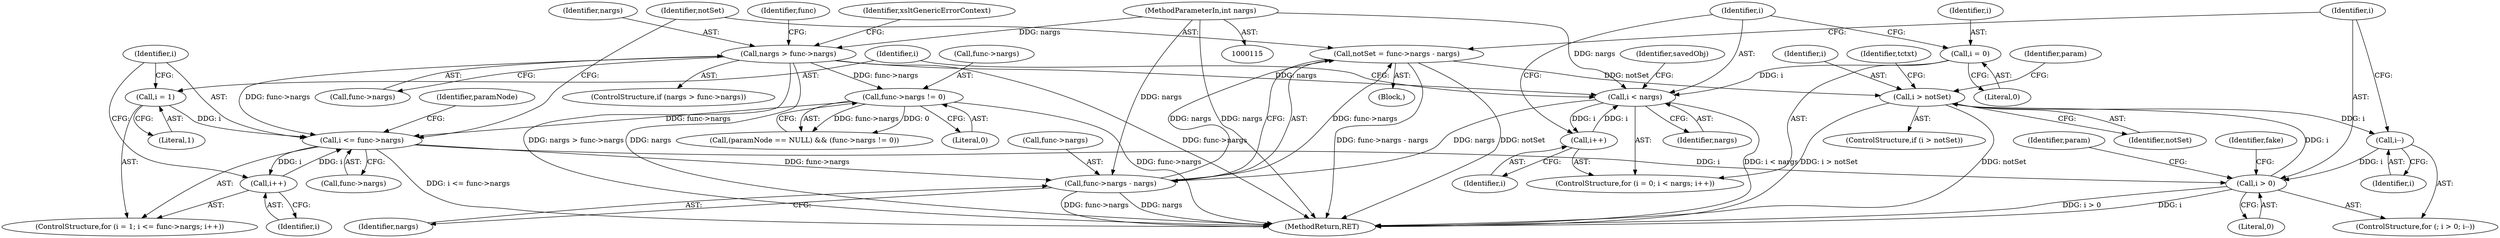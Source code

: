 digraph "0_Chrome_96dbafe288dbe2f0cc45fa3c39daf6d0c37acbab_6@integer" {
"1000363" [label="(Call,notSet = func->nargs - nargs)"];
"1000365" [label="(Call,func->nargs - nargs)"];
"1000343" [label="(Call,i <= func->nargs)"];
"1000348" [label="(Call,i++)"];
"1000340" [label="(Call,i = 1)"];
"1000253" [label="(Call,func->nargs != 0)"];
"1000205" [label="(Call,nargs > func->nargs)"];
"1000117" [label="(MethodParameterIn,int nargs)"];
"1000314" [label="(Call,i < nargs)"];
"1000311" [label="(Call,i = 0)"];
"1000317" [label="(Call,i++)"];
"1000383" [label="(Call,i > notSet)"];
"1000374" [label="(Call,i--)"];
"1000371" [label="(Call,i > 0)"];
"1000389" [label="(Identifier,param)"];
"1000117" [label="(MethodParameterIn,int nargs)"];
"1000321" [label="(Identifier,savedObj)"];
"1000249" [label="(Call,(paramNode == NULL) && (func->nargs != 0))"];
"1000365" [label="(Call,func->nargs - nargs)"];
"1000205" [label="(Call,nargs > func->nargs)"];
"1000384" [label="(Identifier,i)"];
"1000371" [label="(Call,i > 0)"];
"1000364" [label="(Identifier,notSet)"];
"1000206" [label="(Identifier,nargs)"];
"1000309" [label="(Block,)"];
"1000318" [label="(Identifier,i)"];
"1000345" [label="(Call,func->nargs)"];
"1000342" [label="(Literal,1)"];
"1000315" [label="(Identifier,i)"];
"1000420" [label="(Identifier,tctxt)"];
"1000558" [label="(MethodReturn,RET)"];
"1000233" [label="(Identifier,func)"];
"1000375" [label="(Identifier,i)"];
"1000254" [label="(Call,func->nargs)"];
"1000253" [label="(Call,func->nargs != 0)"];
"1000374" [label="(Call,i--)"];
"1000312" [label="(Identifier,i)"];
"1000378" [label="(Identifier,param)"];
"1000204" [label="(ControlStructure,if (nargs > func->nargs))"];
"1000340" [label="(Call,i = 1)"];
"1000317" [label="(Call,i++)"];
"1000382" [label="(ControlStructure,if (i > notSet))"];
"1000311" [label="(Call,i = 0)"];
"1000363" [label="(Call,notSet = func->nargs - nargs)"];
"1000313" [label="(Literal,0)"];
"1000385" [label="(Identifier,notSet)"];
"1000372" [label="(Identifier,i)"];
"1000370" [label="(ControlStructure,for (; i > 0; i--))"];
"1000369" [label="(Identifier,nargs)"];
"1000212" [label="(Identifier,xsltGenericErrorContext)"];
"1000257" [label="(Literal,0)"];
"1000349" [label="(Identifier,i)"];
"1000310" [label="(ControlStructure,for (i = 0; i < nargs; i++))"];
"1000373" [label="(Literal,0)"];
"1000344" [label="(Identifier,i)"];
"1000438" [label="(Identifier,fake)"];
"1000207" [label="(Call,func->nargs)"];
"1000339" [label="(ControlStructure,for (i = 1; i <= func->nargs; i++))"];
"1000348" [label="(Call,i++)"];
"1000366" [label="(Call,func->nargs)"];
"1000343" [label="(Call,i <= func->nargs)"];
"1000354" [label="(Identifier,paramNode)"];
"1000341" [label="(Identifier,i)"];
"1000316" [label="(Identifier,nargs)"];
"1000314" [label="(Call,i < nargs)"];
"1000383" [label="(Call,i > notSet)"];
"1000363" -> "1000309"  [label="AST: "];
"1000363" -> "1000365"  [label="CFG: "];
"1000364" -> "1000363"  [label="AST: "];
"1000365" -> "1000363"  [label="AST: "];
"1000372" -> "1000363"  [label="CFG: "];
"1000363" -> "1000558"  [label="DDG: func->nargs - nargs"];
"1000363" -> "1000558"  [label="DDG: notSet"];
"1000365" -> "1000363"  [label="DDG: func->nargs"];
"1000365" -> "1000363"  [label="DDG: nargs"];
"1000363" -> "1000383"  [label="DDG: notSet"];
"1000365" -> "1000369"  [label="CFG: "];
"1000366" -> "1000365"  [label="AST: "];
"1000369" -> "1000365"  [label="AST: "];
"1000365" -> "1000558"  [label="DDG: nargs"];
"1000365" -> "1000558"  [label="DDG: func->nargs"];
"1000343" -> "1000365"  [label="DDG: func->nargs"];
"1000314" -> "1000365"  [label="DDG: nargs"];
"1000117" -> "1000365"  [label="DDG: nargs"];
"1000343" -> "1000339"  [label="AST: "];
"1000343" -> "1000345"  [label="CFG: "];
"1000344" -> "1000343"  [label="AST: "];
"1000345" -> "1000343"  [label="AST: "];
"1000354" -> "1000343"  [label="CFG: "];
"1000364" -> "1000343"  [label="CFG: "];
"1000343" -> "1000558"  [label="DDG: i <= func->nargs"];
"1000348" -> "1000343"  [label="DDG: i"];
"1000340" -> "1000343"  [label="DDG: i"];
"1000253" -> "1000343"  [label="DDG: func->nargs"];
"1000205" -> "1000343"  [label="DDG: func->nargs"];
"1000343" -> "1000348"  [label="DDG: i"];
"1000343" -> "1000371"  [label="DDG: i"];
"1000348" -> "1000339"  [label="AST: "];
"1000348" -> "1000349"  [label="CFG: "];
"1000349" -> "1000348"  [label="AST: "];
"1000344" -> "1000348"  [label="CFG: "];
"1000340" -> "1000339"  [label="AST: "];
"1000340" -> "1000342"  [label="CFG: "];
"1000341" -> "1000340"  [label="AST: "];
"1000342" -> "1000340"  [label="AST: "];
"1000344" -> "1000340"  [label="CFG: "];
"1000253" -> "1000249"  [label="AST: "];
"1000253" -> "1000257"  [label="CFG: "];
"1000254" -> "1000253"  [label="AST: "];
"1000257" -> "1000253"  [label="AST: "];
"1000249" -> "1000253"  [label="CFG: "];
"1000253" -> "1000558"  [label="DDG: func->nargs"];
"1000253" -> "1000249"  [label="DDG: func->nargs"];
"1000253" -> "1000249"  [label="DDG: 0"];
"1000205" -> "1000253"  [label="DDG: func->nargs"];
"1000205" -> "1000204"  [label="AST: "];
"1000205" -> "1000207"  [label="CFG: "];
"1000206" -> "1000205"  [label="AST: "];
"1000207" -> "1000205"  [label="AST: "];
"1000212" -> "1000205"  [label="CFG: "];
"1000233" -> "1000205"  [label="CFG: "];
"1000205" -> "1000558"  [label="DDG: nargs"];
"1000205" -> "1000558"  [label="DDG: func->nargs"];
"1000205" -> "1000558"  [label="DDG: nargs > func->nargs"];
"1000117" -> "1000205"  [label="DDG: nargs"];
"1000205" -> "1000314"  [label="DDG: nargs"];
"1000117" -> "1000115"  [label="AST: "];
"1000117" -> "1000558"  [label="DDG: nargs"];
"1000117" -> "1000314"  [label="DDG: nargs"];
"1000314" -> "1000310"  [label="AST: "];
"1000314" -> "1000316"  [label="CFG: "];
"1000315" -> "1000314"  [label="AST: "];
"1000316" -> "1000314"  [label="AST: "];
"1000321" -> "1000314"  [label="CFG: "];
"1000341" -> "1000314"  [label="CFG: "];
"1000314" -> "1000558"  [label="DDG: i < nargs"];
"1000311" -> "1000314"  [label="DDG: i"];
"1000317" -> "1000314"  [label="DDG: i"];
"1000314" -> "1000317"  [label="DDG: i"];
"1000311" -> "1000310"  [label="AST: "];
"1000311" -> "1000313"  [label="CFG: "];
"1000312" -> "1000311"  [label="AST: "];
"1000313" -> "1000311"  [label="AST: "];
"1000315" -> "1000311"  [label="CFG: "];
"1000317" -> "1000310"  [label="AST: "];
"1000317" -> "1000318"  [label="CFG: "];
"1000318" -> "1000317"  [label="AST: "];
"1000315" -> "1000317"  [label="CFG: "];
"1000383" -> "1000382"  [label="AST: "];
"1000383" -> "1000385"  [label="CFG: "];
"1000384" -> "1000383"  [label="AST: "];
"1000385" -> "1000383"  [label="AST: "];
"1000389" -> "1000383"  [label="CFG: "];
"1000420" -> "1000383"  [label="CFG: "];
"1000383" -> "1000558"  [label="DDG: i > notSet"];
"1000383" -> "1000558"  [label="DDG: notSet"];
"1000383" -> "1000374"  [label="DDG: i"];
"1000371" -> "1000383"  [label="DDG: i"];
"1000374" -> "1000370"  [label="AST: "];
"1000374" -> "1000375"  [label="CFG: "];
"1000375" -> "1000374"  [label="AST: "];
"1000372" -> "1000374"  [label="CFG: "];
"1000374" -> "1000371"  [label="DDG: i"];
"1000371" -> "1000370"  [label="AST: "];
"1000371" -> "1000373"  [label="CFG: "];
"1000372" -> "1000371"  [label="AST: "];
"1000373" -> "1000371"  [label="AST: "];
"1000378" -> "1000371"  [label="CFG: "];
"1000438" -> "1000371"  [label="CFG: "];
"1000371" -> "1000558"  [label="DDG: i"];
"1000371" -> "1000558"  [label="DDG: i > 0"];
}
